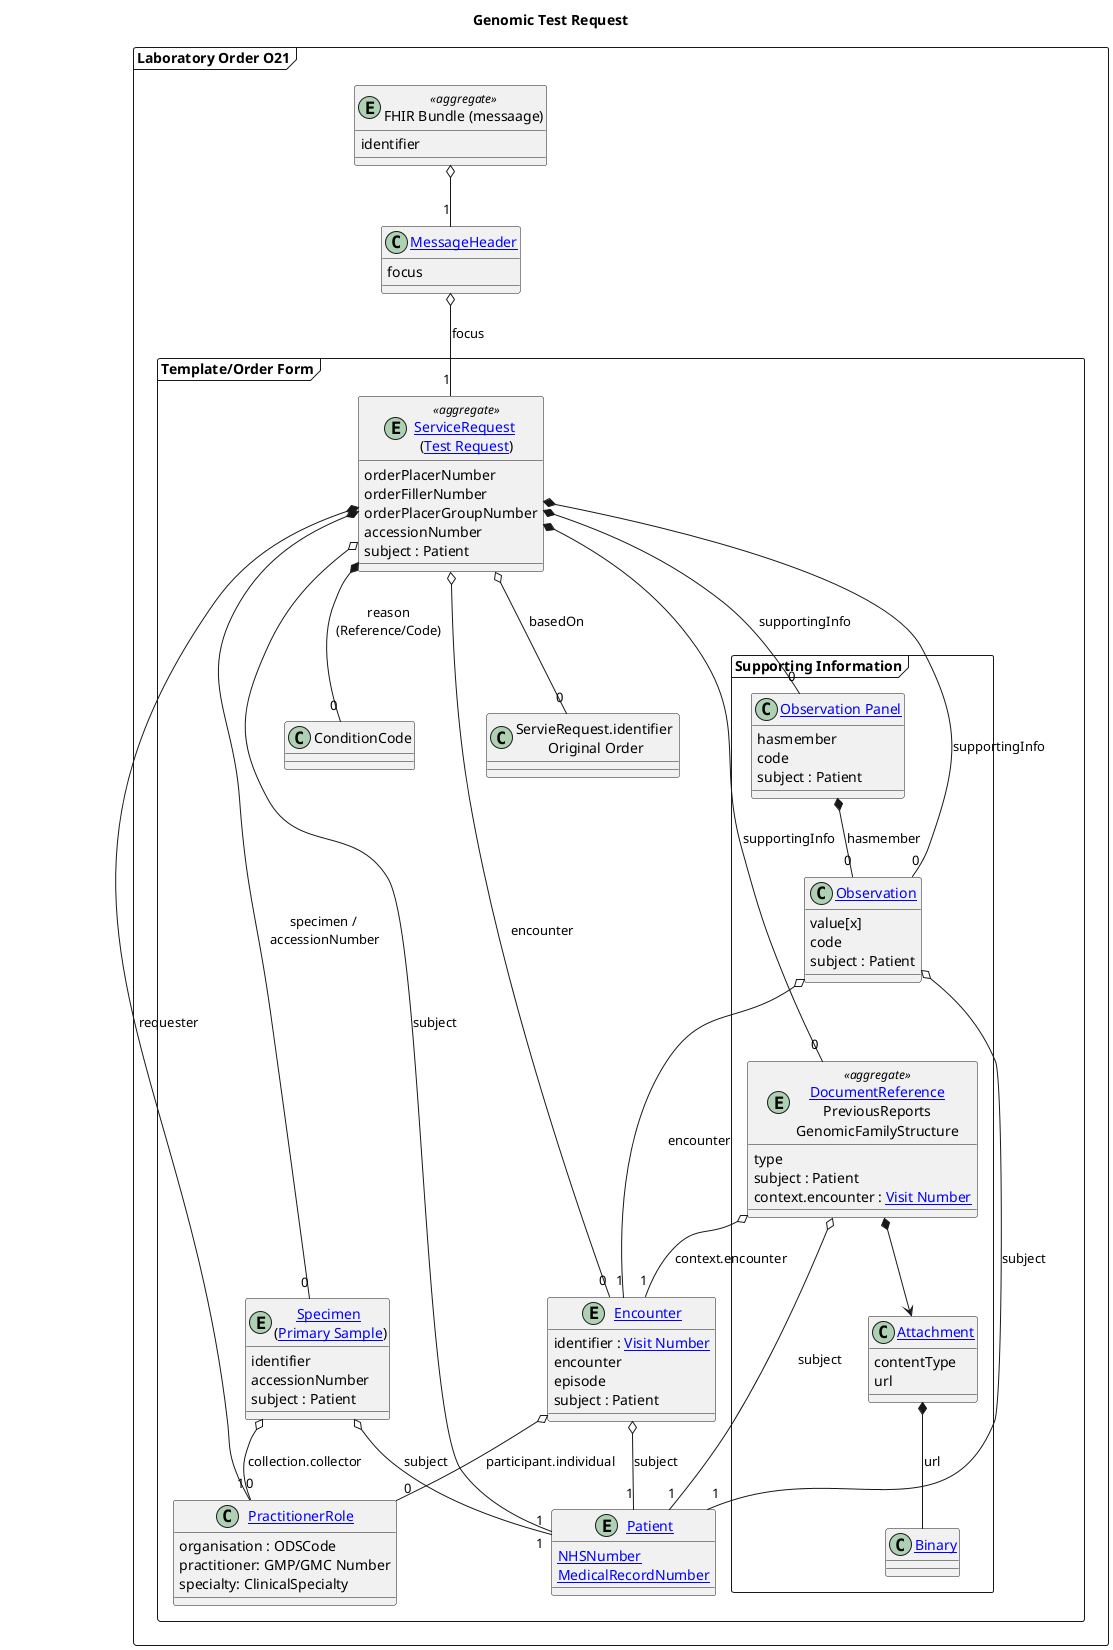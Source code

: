   @startuml

  skinparam svgDimensionStyle false

  title "Genomic Test Request"

  frame "Laboratory Order O21" as Message {
  entity "FHIR Bundle (messaage)" as oml <<aggregate>> {
  identifier
  }

  class "[[StructureDefinition-MessageHeader.html MessageHeader]]" as MSH {
   focus
  }

    frame "Template/Order Form" as Composition {
      entity "[[StructureDefinition-Patient.html Patient]]" as PID {
      [[StructureDefinition-NHSNumber.html NHSNumber]]
      [[StructureDefinition-MedicalRecordNumber.html MedicalRecordNumber]]
      }

      entity "[[StructureDefinition-Encounter.html Encounter]]" as PV1 {
      identifier : [[StructureDefinition-VisitNumber.html Visit Number]]
      encounter
      episode
      subject : Patient
      }


      entity "[[StructureDefinition-ServiceRequest.html ServiceRequest]] \n([[https://simplifier.net/guide/fhir-genomics-implementation-guide/Home/Design/Clinicalheadings#Test-Request Test Request]])" as ORC <<aggregate>> {
      orderPlacerNumber
      orderFillerNumber
      orderPlacerGroupNumber
      accessionNumber
      subject : Patient
      }

      entity "[[StructureDefinition-Specimen.html Specimen]] \n([[https://simplifier.net/guide/fhir-genomics-implementation-guide/Home/Design/Clinicalheadings#Primary-Sample Primary Sample]])" as SPM {
      identifier
      accessionNumber
      subject : Patient
      }

      class "ConditionCode" as DG1

      class "[[StructureDefinition-PractitionerRole.html PractitionerRole]]" as STF {
       organisation : ODSCode
       practitioner: GMP/GMC Number
       specialty: ClinicalSpecialty
      }

      class "ServieRequest.identifier \nOriginal Order" as previous {

      }


      frame "Supporting Information" as supportingInfo {



        class "[[StructureDefinition-Observation.html Observation]]" as OBX1 {
        value[x]
        code
        subject : Patient
        }


        class "[[StructureDefinition-Observation-Panel.html Observation Panel]]" as panel {
        hasmember
        code
        subject : Patient
        }

        entity "[[StructureDefinition-DocumentReference.html DocumentReference]]\nPreviousReports\nGenomicFamilyStructure" as documentReference <<aggregate>> {
           type
           subject : Patient
           context.encounter : [[StructureDefinition-VisitNumber.html Visit Number]]
        }

        class "[[StructureDefinition-NWAttachment.html Attachment]]" as attachment {
         contentType
          url
        }

        class "[[StructureDefinition-Binary.html Binary]]" as binary

      }

      documentReference *-d-> attachment

      attachment *-- binary : url

      panel *-d- "0" OBX1: hasmember

      OBX1 -d[hidden]- documentReference

   }
  }

  oml o-d- "1" MSH
  MSH o-d- "1" ORC: focus
  ORC *-- "0" SPM : specimen /\n accessionNumber
  ORC o-- "1" PID : subject
  ORC o-- "0" PV1 : encounter
  ORC *-- "0" DG1 : reason\n(Reference/Code)
  ORC o-- "0" previous: basedOn
  ORC *-- "0" OBX1: supportingInfo
  ORC *-- "0" panel: supportingInfo
  ORC *-- "0" documentReference: supportingInfo
  ORC *-- "1" STF: requester
  SPM o-- "0" STF: collection.collector
  PV1 o-- "0" STF: participant.individual
  PV1 o-- "1" PID : subject
  SPM o-- "1" PID : subject
  documentReference o-- "1" PID : subject
  OBX1 o-- "1" PID : subject

  documentReference o-- "1" PV1 : context.encounter

  OBX1 o-- "1" PV1 : encounter

  @enduml
